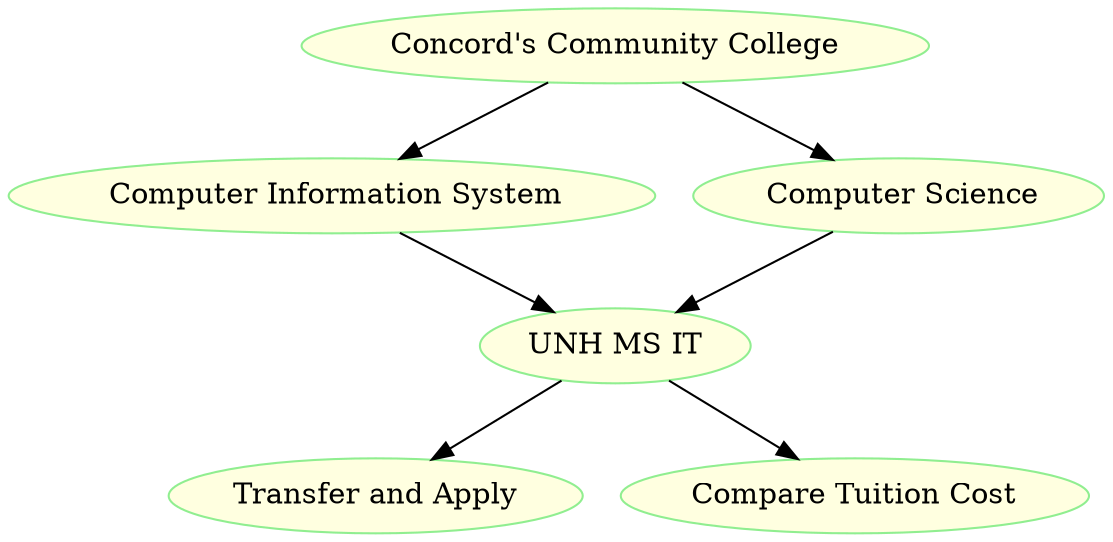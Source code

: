 digraph G {
	
                             from_nhit [label="Concord's Community College" URL="/transfer_college?college=nhit" color=lightgreen fillcolor=lightyellow style=filled]
                           transfer [label="Transfer and Apply" URL= "https://www.nhtransfer.org/sites/nhtransfer.org/files/media/nhtransferapplication.pdf" color=lightgreen fillcolor=lightyellow style=filled]
	nhit_compare_tuition_cost [label="Compare Tuition Cost" URL="https://manchester.unh.edu/costs" color=lightgreen fillcolor=lightyellow style=filled]
	nhit_list_of_unh_programs [label="UNH MS IT" URL="https://manchester.unh.edu/academics/degree-programs/information-technology"                   color=lightgreen fillcolor=lightyellow style=filled ]
	nhit_computer_science [label=" Computer Information System" URL ="https://manchester.unh.edu/sites/default/files/media/nhti_cis_pathways_0.pdf" color=lightgreen fillcolor=lightyellow style=filled]

                          nhit_cs [label=" Computer Science" URL ="https://manchester.unh.edu/sites/default/files/migrated/Pathways/nhti_cs_pathways.pdf" color=lightgreen fillcolor=lightyellow style=filled]
	
	
	
	from_nhit -> nhit_computer_science
                          from_nhit -> nhit_cs
	nhit_computer_science -> nhit_list_of_unh_programs
                          nhit_cs -> nhit_list_of_unh_programs
                           nhit_list_of_unh_programs -> transfer
                          nhit_list_of_unh_programs -> nhit_compare_tuition_cost
                          
	
}

















































































































